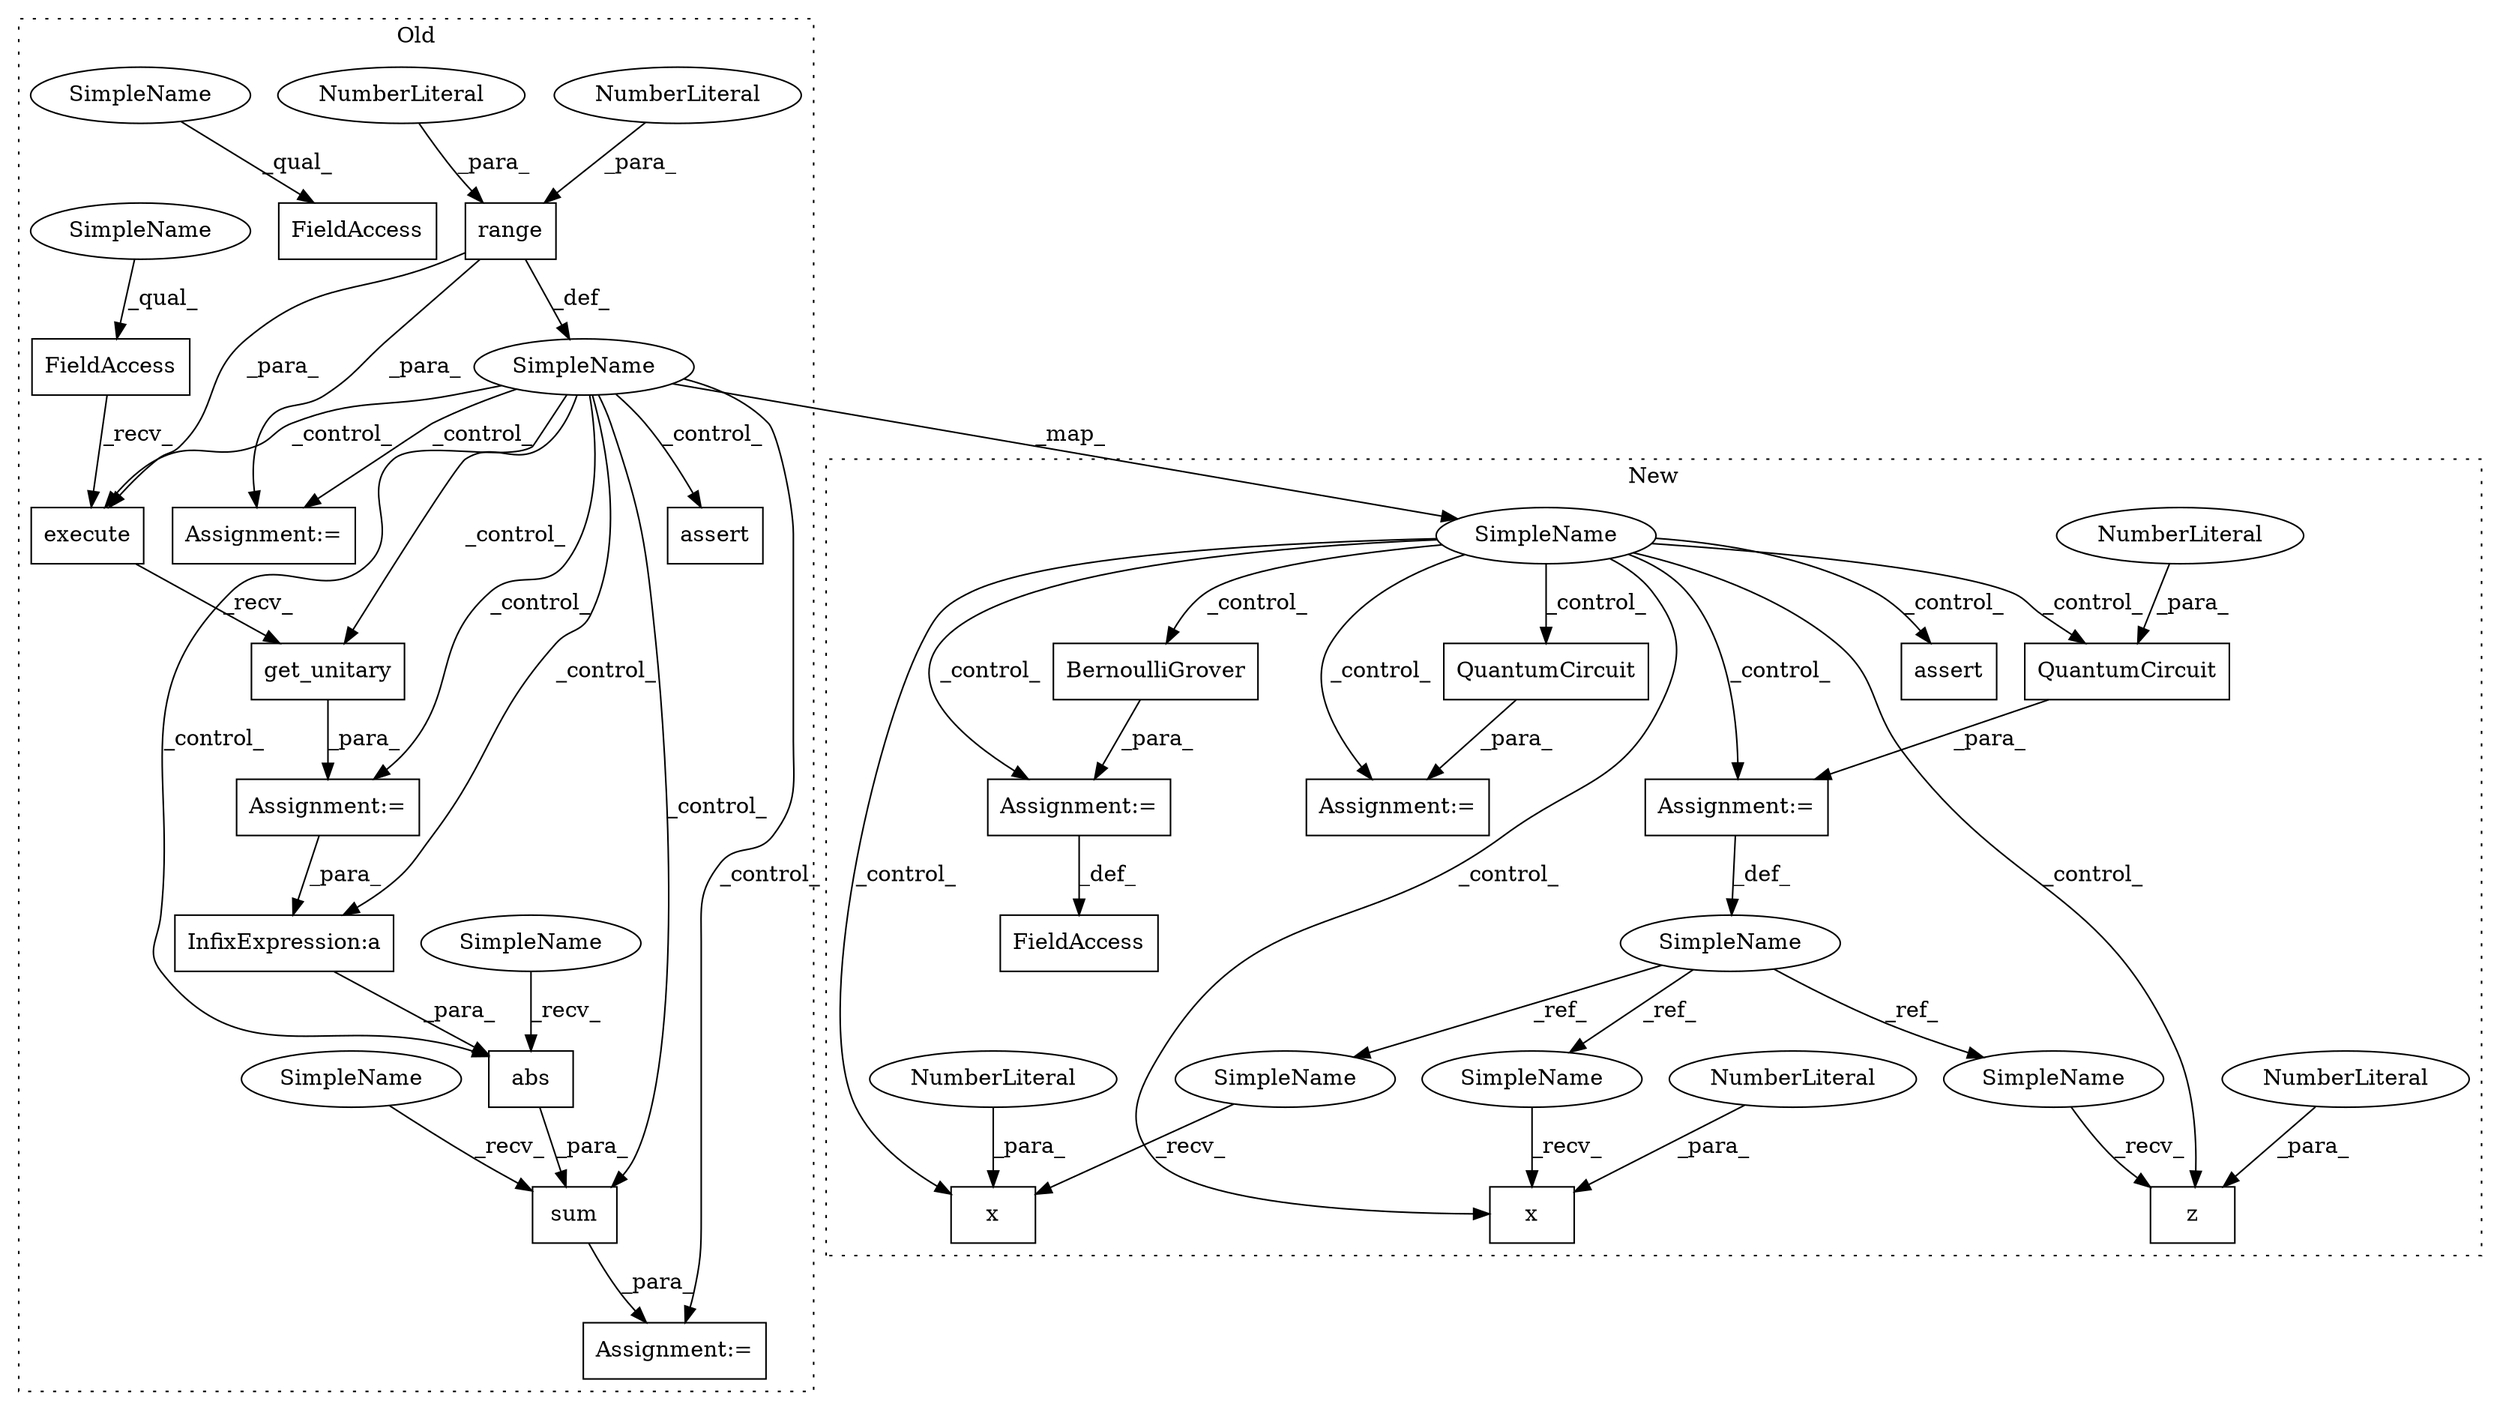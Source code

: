 digraph G {
subgraph cluster0 {
1 [label="range" a="32" s="8625,8634" l="6,1" shape="box"];
4 [label="NumberLiteral" a="34" s="8631" l="1" shape="ellipse"];
6 [label="get_unitary" a="32" s="9874" l="13" shape="box"];
7 [label="SimpleName" a="42" s="8621" l="1" shape="ellipse"];
9 [label="assert" a="32" s="9972,9996" l="18,1" shape="box"];
10 [label="sum" a="32" s="9908,9956" l="4,1" shape="box"];
15 [label="InfixExpression:a" a="27" s="9936" l="3" shape="box"];
16 [label="NumberLiteral" a="34" s="8633" l="1" shape="ellipse"];
17 [label="abs" a="32" s="9918,9955" l="4,1" shape="box"];
18 [label="execute" a="32" s="9858,9872" l="8,1" shape="box"];
19 [label="FieldAccess" a="22" s="9844" l="13" shape="box"];
20 [label="FieldAccess" a="22" s="9774" l="13" shape="box"];
28 [label="Assignment:=" a="7" s="9843" l="1" shape="box"];
31 [label="Assignment:=" a="7" s="9901" l="1" shape="box"];
32 [label="Assignment:=" a="7" s="9395,9484" l="65,2" shape="box"];
36 [label="SimpleName" a="42" s="9902" l="5" shape="ellipse"];
37 [label="SimpleName" a="42" s="9912" l="5" shape="ellipse"];
38 [label="SimpleName" a="42" s="9774" l="4" shape="ellipse"];
39 [label="SimpleName" a="42" s="9844" l="4" shape="ellipse"];
label = "Old";
style="dotted";
}
subgraph cluster1 {
2 [label="QuantumCircuit" a="32" s="7395,7411" l="15,1" shape="box"];
3 [label="NumberLiteral" a="34" s="7410" l="1" shape="ellipse"];
5 [label="Assignment:=" a="7" s="7394" l="1" shape="box"];
8 [label="SimpleName" a="42" s="6663" l="1" shape="ellipse"];
11 [label="BernoulliGrover" a="32" s="7273,7293" l="16,1" shape="box"];
12 [label="assert" a="32" s="8005,8052" l="12,1" shape="box"];
13 [label="FieldAccess" a="22" s="7253" l="19" shape="box"];
14 [label="QuantumCircuit" a="32" s="7511,7527" l="15,1" shape="box"];
21 [label="x" a="32" s="7477,7480" l="2,1" shape="box"];
22 [label="SimpleName" a="42" s="7388" l="6" shape="ellipse"];
23 [label="x" a="32" s="7431,7434" l="2,1" shape="box"];
24 [label="NumberLiteral" a="34" s="7433" l="1" shape="ellipse"];
25 [label="NumberLiteral" a="34" s="7479" l="1" shape="ellipse"];
26 [label="z" a="32" s="7454,7457" l="2,1" shape="box"];
27 [label="NumberLiteral" a="34" s="7456" l="1" shape="ellipse"];
29 [label="Assignment:=" a="7" s="7510" l="1" shape="box"];
30 [label="Assignment:=" a="7" s="7272" l="1" shape="box"];
33 [label="SimpleName" a="42" s="7447" l="6" shape="ellipse"];
34 [label="SimpleName" a="42" s="7424" l="6" shape="ellipse"];
35 [label="SimpleName" a="42" s="7470" l="6" shape="ellipse"];
label = "New";
style="dotted";
}
1 -> 7 [label="_def_"];
1 -> 32 [label="_para_"];
1 -> 18 [label="_para_"];
2 -> 5 [label="_para_"];
3 -> 2 [label="_para_"];
4 -> 1 [label="_para_"];
5 -> 22 [label="_def_"];
6 -> 28 [label="_para_"];
7 -> 9 [label="_control_"];
7 -> 17 [label="_control_"];
7 -> 32 [label="_control_"];
7 -> 10 [label="_control_"];
7 -> 18 [label="_control_"];
7 -> 15 [label="_control_"];
7 -> 6 [label="_control_"];
7 -> 28 [label="_control_"];
7 -> 8 [label="_map_"];
7 -> 31 [label="_control_"];
8 -> 2 [label="_control_"];
8 -> 21 [label="_control_"];
8 -> 11 [label="_control_"];
8 -> 12 [label="_control_"];
8 -> 29 [label="_control_"];
8 -> 14 [label="_control_"];
8 -> 23 [label="_control_"];
8 -> 26 [label="_control_"];
8 -> 30 [label="_control_"];
8 -> 5 [label="_control_"];
10 -> 31 [label="_para_"];
11 -> 30 [label="_para_"];
14 -> 29 [label="_para_"];
15 -> 17 [label="_para_"];
16 -> 1 [label="_para_"];
17 -> 10 [label="_para_"];
18 -> 6 [label="_recv_"];
19 -> 18 [label="_recv_"];
22 -> 35 [label="_ref_"];
22 -> 33 [label="_ref_"];
22 -> 34 [label="_ref_"];
24 -> 23 [label="_para_"];
25 -> 21 [label="_para_"];
27 -> 26 [label="_para_"];
28 -> 15 [label="_para_"];
30 -> 13 [label="_def_"];
33 -> 26 [label="_recv_"];
34 -> 23 [label="_recv_"];
35 -> 21 [label="_recv_"];
36 -> 10 [label="_recv_"];
37 -> 17 [label="_recv_"];
38 -> 20 [label="_qual_"];
39 -> 19 [label="_qual_"];
}